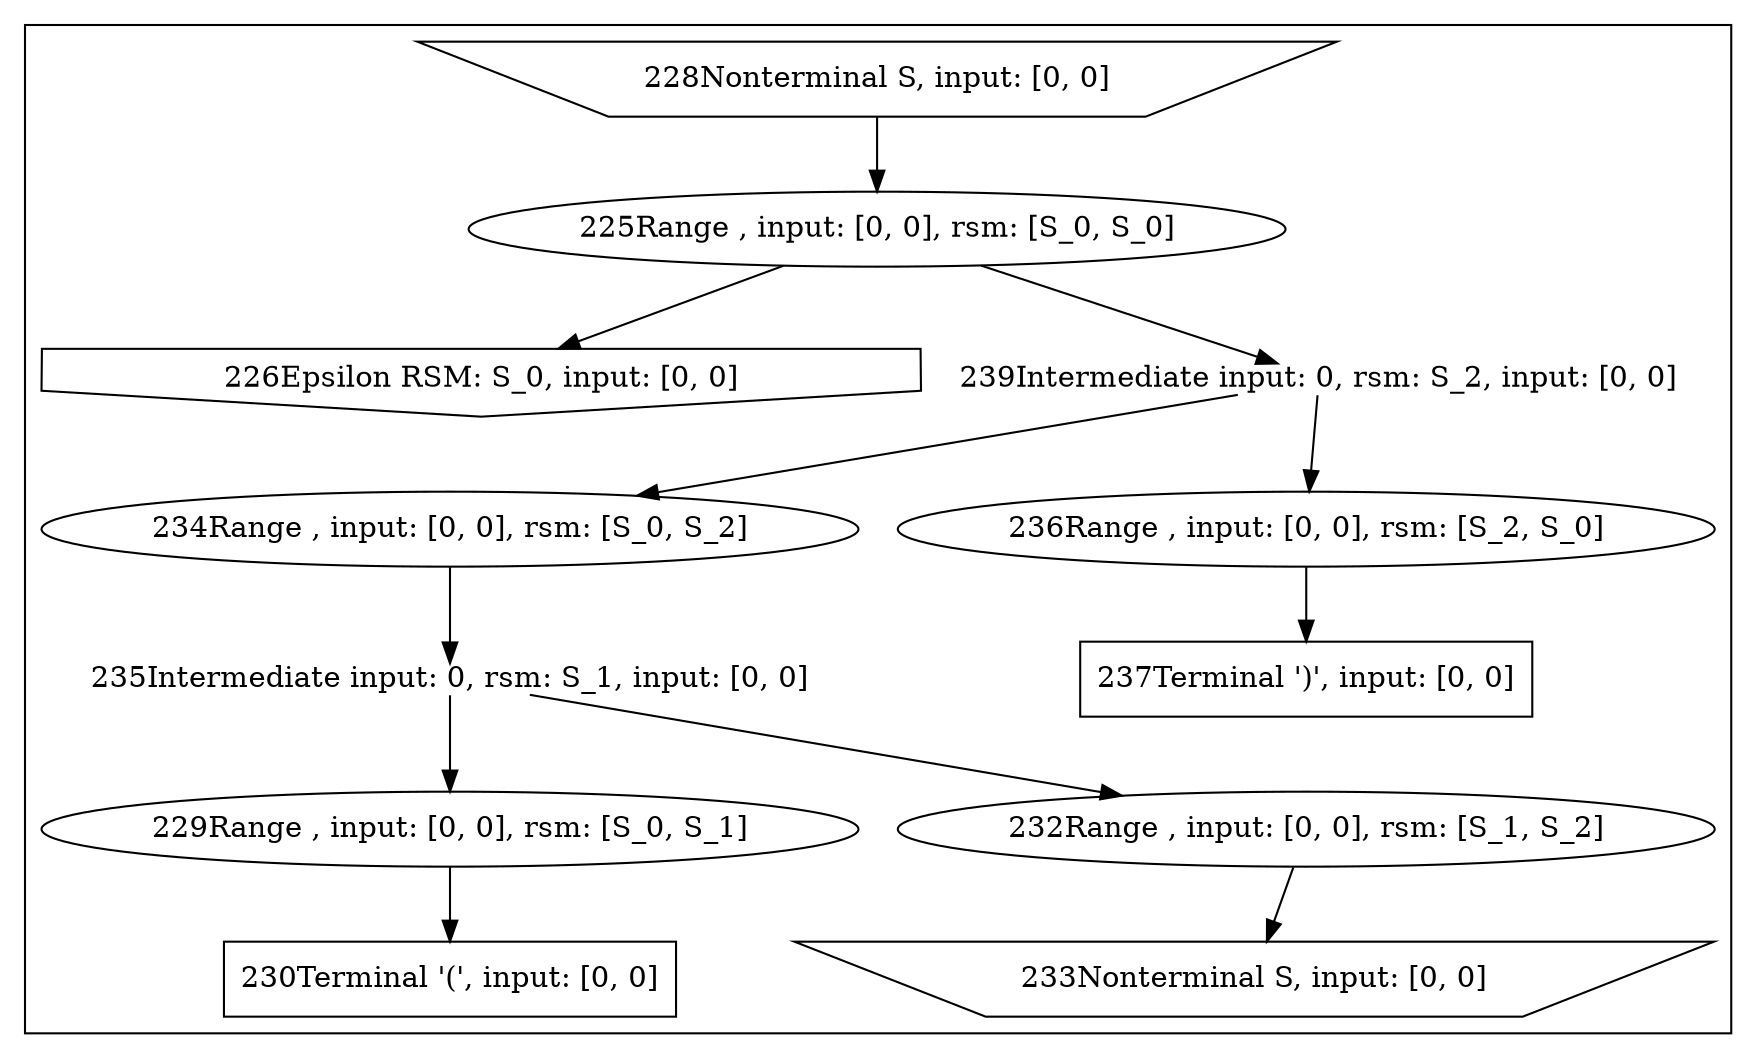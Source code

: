 digraph g {
labelloc="t"
label=""
subgraph cluster_0{
labelloc="t"
_0_0 [label = "225Range , input: [0, 0], rsm: [S_0, S_0]", shape = ellipse]
_0_1 [label = "226Epsilon RSM: S_0, input: [0, 0]", shape = invhouse]
_0_2 [label = "228Nonterminal S, input: [0, 0]", shape = invtrapezium]
_0_3 [label = "229Range , input: [0, 0], rsm: [S_0, S_1]", shape = ellipse]
_0_4 [label = "230Terminal '(', input: [0, 0]", shape = rectangle]
_0_5 [label = "232Range , input: [0, 0], rsm: [S_1, S_2]", shape = ellipse]
_0_6 [label = "233Nonterminal S, input: [0, 0]", shape = invtrapezium]
_0_7 [label = "234Range , input: [0, 0], rsm: [S_0, S_2]", shape = ellipse]
_0_8 [label = "235Intermediate input: 0, rsm: S_1, input: [0, 0]", shape = plain]
_0_9 [label = "236Range , input: [0, 0], rsm: [S_2, S_0]", shape = ellipse]
_0_10 [label = "237Terminal ')', input: [0, 0]", shape = rectangle]
_0_11 [label = "239Intermediate input: 0, rsm: S_2, input: [0, 0]", shape = plain]
_0_0->_0_1
_0_0->_0_11
_0_2->_0_0
_0_3->_0_4
_0_5->_0_6
_0_7->_0_8
_0_8->_0_3
_0_8->_0_5
_0_9->_0_10
_0_11->_0_7
_0_11->_0_9
}

}
